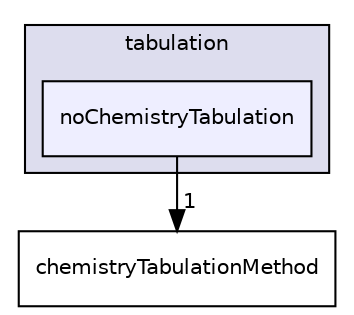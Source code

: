 digraph "src/thermophysicalModels/chemistryModel/chemistryModel/TDACChemistryModel/tabulation/noChemistryTabulation" {
  bgcolor=transparent;
  compound=true
  node [ fontsize="10", fontname="Helvetica"];
  edge [ labelfontsize="10", labelfontname="Helvetica"];
  subgraph clusterdir_b6cfa599ddfe42ecff66d1b23c7b28f8 {
    graph [ bgcolor="#ddddee", pencolor="black", label="tabulation" fontname="Helvetica", fontsize="10", URL="dir_b6cfa599ddfe42ecff66d1b23c7b28f8.html"]
  dir_53ba496015d6f934972a4719cd006d4c [shape=box, label="noChemistryTabulation", style="filled", fillcolor="#eeeeff", pencolor="black", URL="dir_53ba496015d6f934972a4719cd006d4c.html"];
  }
  dir_bf98506b282e535966757a8028cb98ab [shape=box label="chemistryTabulationMethod" URL="dir_bf98506b282e535966757a8028cb98ab.html"];
  dir_53ba496015d6f934972a4719cd006d4c->dir_bf98506b282e535966757a8028cb98ab [headlabel="1", labeldistance=1.5 headhref="dir_002784_002779.html"];
}
